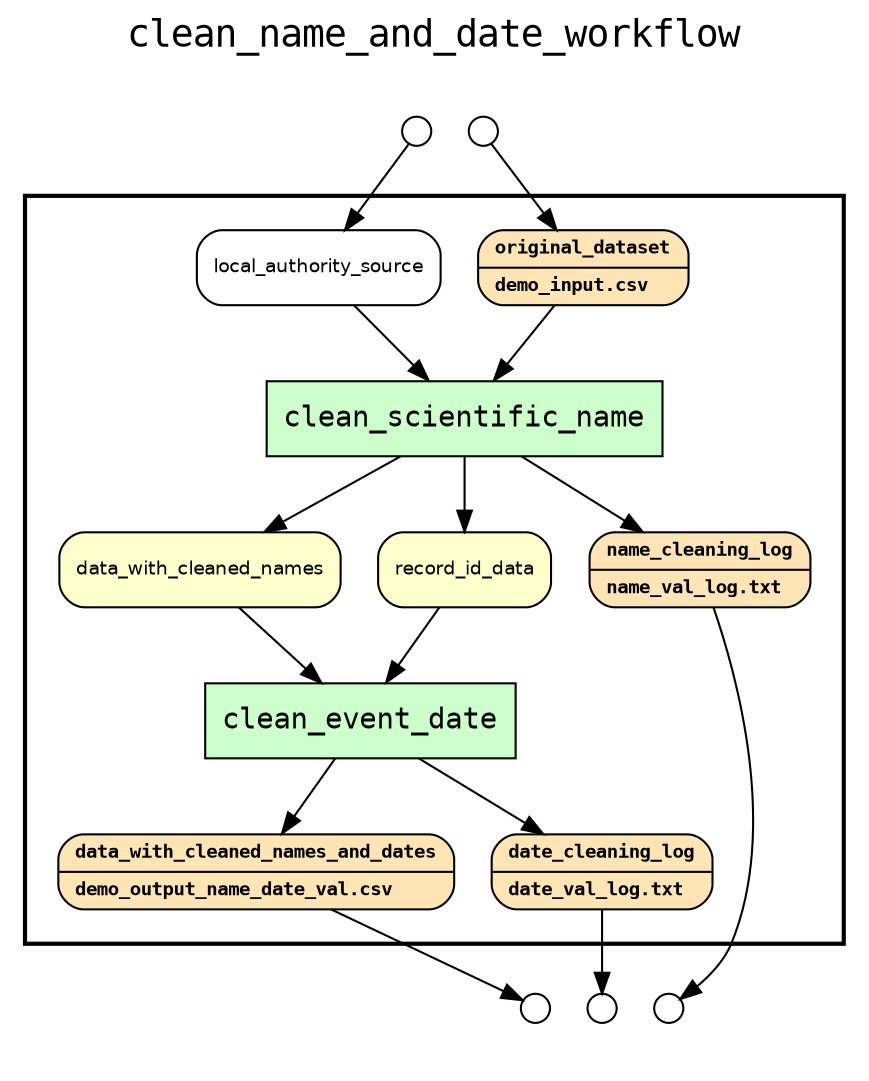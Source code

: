 
digraph yw_data_view {
rankdir=TB
fontname=Courier; fontsize=18; labelloc=t
label="clean_name_and_date_workflow"
subgraph cluster_workflow { label=""; color=black; penwidth=2
subgraph cluster_workflow_inner { label=""; color=white
node[shape=box style="filled" fillcolor="#CCFFCC" peripheries=1 fontname=Courier]
node[shape=box style="filled" fillcolor="#CCFFCC" peripheries=1 fontname=Courier]
clean_scientific_name
clean_event_date
node[shape=box style="rounded,filled" fillcolor="#FFE4B5" peripheries=1 fontname="Courier-Bold" fontsize=9]
original_dataset[shape=record rankdir=LR label="{<f0> original_dataset |<f1>demo_input.csv\l}"]
node[shape=box style="rounded,filled" fillcolor="#FFFFCC" peripheries=1 fontname=Helvetica]
data_with_cleaned_names
record_id_data
node[shape=box style="rounded,filled" fillcolor="#FFE4B5" peripheries=1 fontname="Courier-Bold" fontsize=9]
name_cleaning_log[shape=record rankdir=LR label="{<f0> name_cleaning_log |<f1>name_val_log.txt\l}"]
data_with_cleaned_names_and_dates[shape=record rankdir=LR label="{<f0> data_with_cleaned_names_and_dates |<f1>demo_output_name_date_val.csv\l}"]
date_cleaning_log[shape=record rankdir=LR label="{<f0> date_cleaning_log |<f1>date_val_log.txt\l}"]
node[shape=box style="rounded,filled" fillcolor="#FFFFFF" peripheries=1 fontname=Helvetica]
local_authority_source
}}
subgraph cluster_inflows { label=""; color=white; penwidth=2
subgraph cluster_inflows_inner { label=""; color=white
node[shape=circle fillcolor="#FFFFFF" peripheries=1 width=0.2]
original_dataset_inflow [label=""]
local_authority_source_inflow [label=""]
}}
subgraph cluster_outflows { label=""; color=white; penwidth=2
subgraph cluster_outflows_inner { label=""; color=white
node[shape=circle fillcolor="#FFFFFF" peripheries=1 width=0.2]
date_cleaning_log_outflow [label=""]
data_with_cleaned_names_and_dates_outflow [label=""]
name_cleaning_log_outflow [label=""]
}}
local_authority_source -> clean_scientific_name
original_dataset -> clean_scientific_name
data_with_cleaned_names -> clean_event_date
record_id_data -> clean_event_date
clean_scientific_name -> data_with_cleaned_names
clean_scientific_name -> name_cleaning_log
clean_scientific_name -> record_id_data
clean_event_date -> data_with_cleaned_names_and_dates
clean_event_date -> date_cleaning_log
original_dataset_inflow -> original_dataset
local_authority_source_inflow -> local_authority_source
date_cleaning_log -> date_cleaning_log_outflow
data_with_cleaned_names_and_dates -> data_with_cleaned_names_and_dates_outflow
name_cleaning_log -> name_cleaning_log_outflow
}

